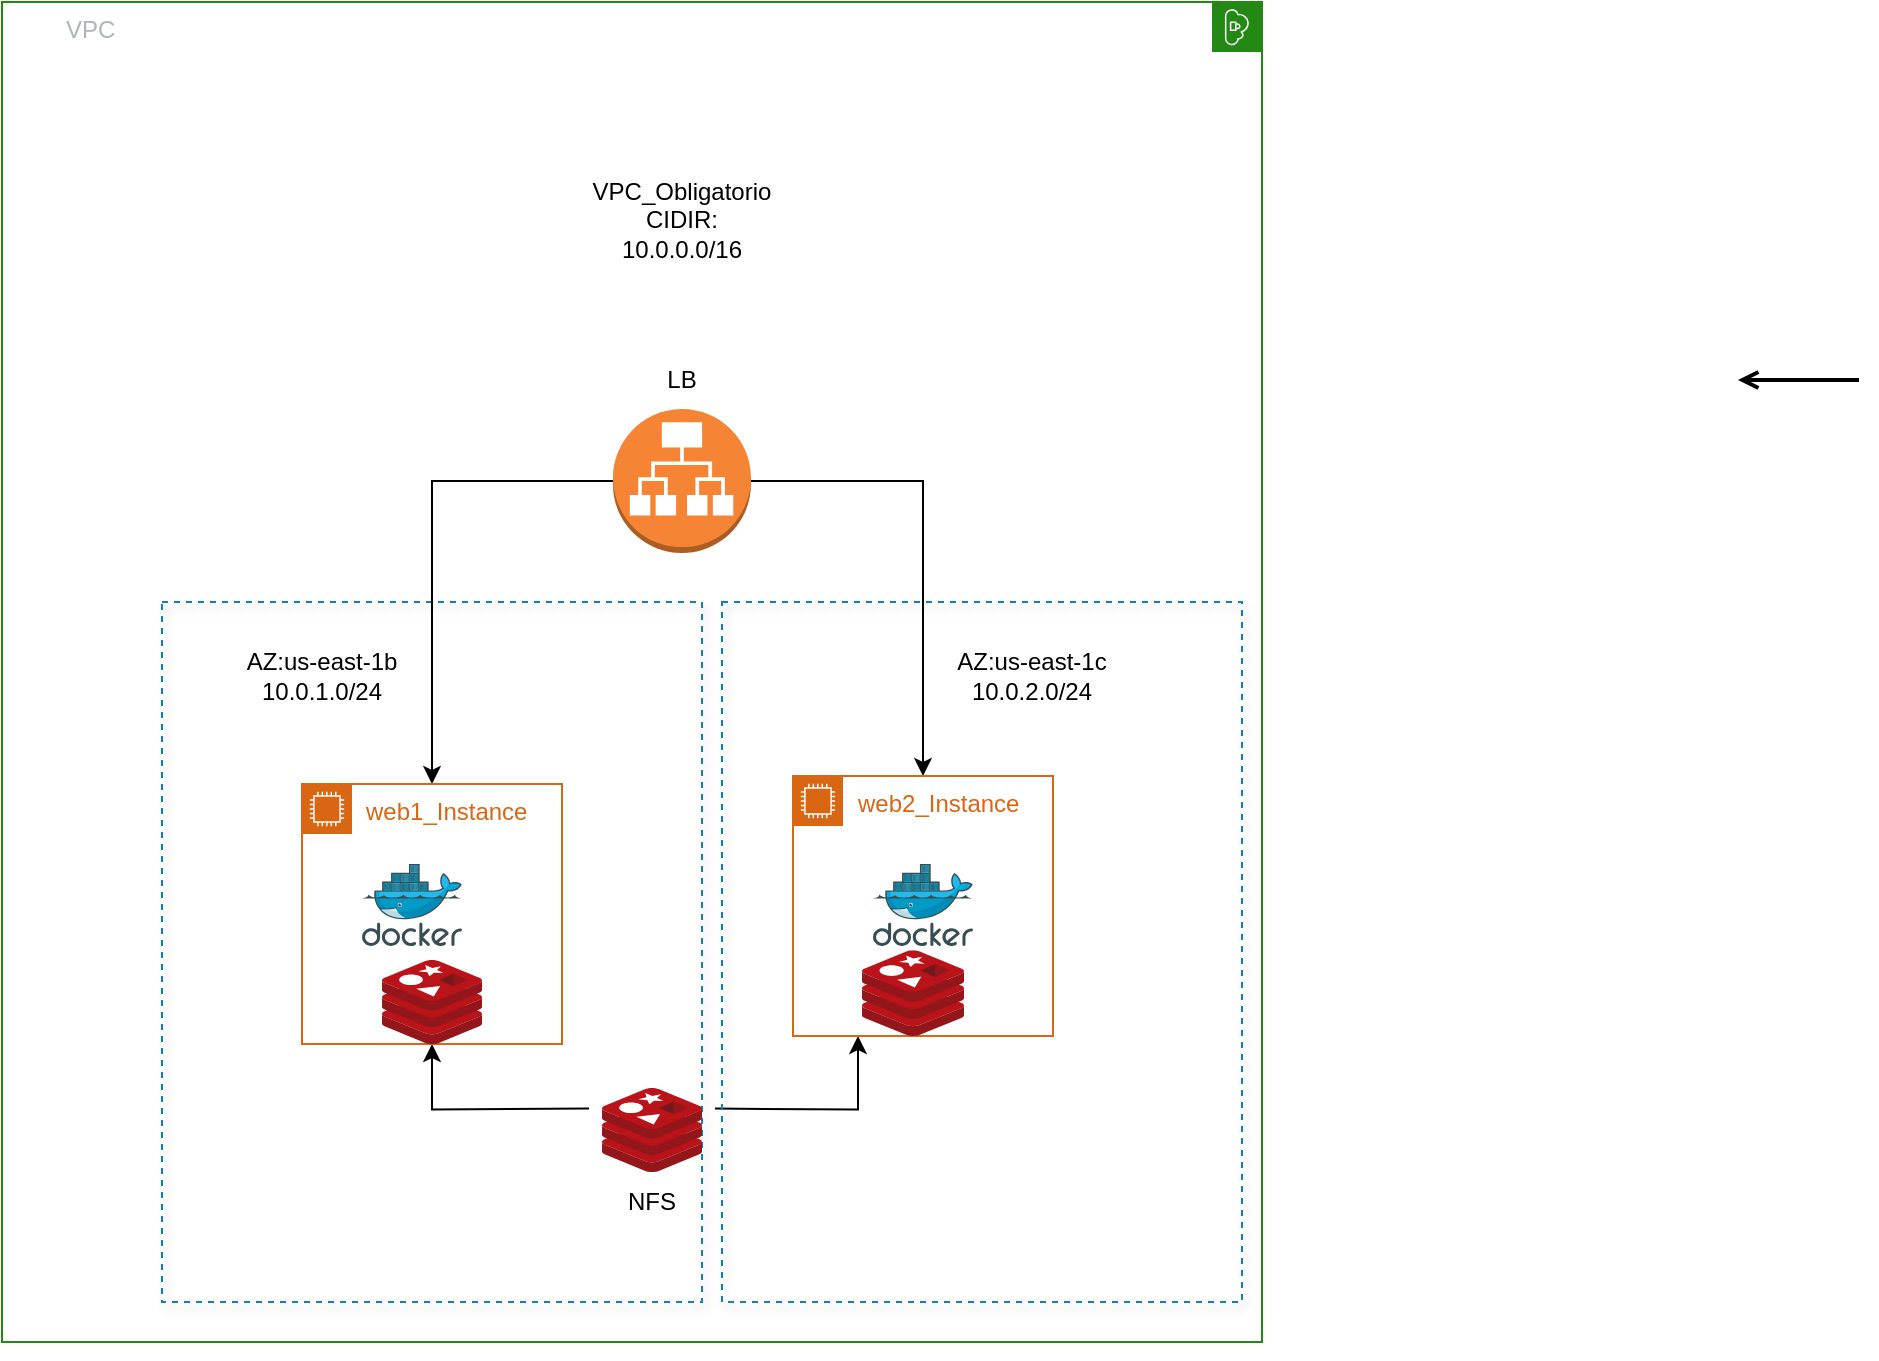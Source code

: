 <mxfile version="21.3.8" type="github">
  <diagram id="Ht1M8jgEwFfnCIfOTk4-" name="Page-1">
    <mxGraphModel dx="792" dy="514" grid="1" gridSize="10" guides="1" tooltips="1" connect="1" arrows="1" fold="1" page="1" pageScale="1" pageWidth="1169" pageHeight="827" math="0" shadow="0">
      <root>
        <mxCell id="0" />
        <mxCell id="1" parent="0" />
        <mxCell id="UEzPUAAOIrF-is8g5C7q-101" value="" style="edgeStyle=orthogonalEdgeStyle;rounded=0;orthogonalLoop=1;jettySize=auto;html=1;endArrow=open;endFill=0;strokeWidth=2;" parent="1" edge="1">
          <mxGeometry relative="1" as="geometry">
            <mxPoint x="1018.5" y="349" as="sourcePoint" />
            <mxPoint x="958.0" y="349" as="targetPoint" />
          </mxGeometry>
        </mxCell>
        <mxCell id="yXgpae6w-7WhHjrB56RB-12" value="VPC" style="points=[[0,0],[0.25,0],[0.5,0],[0.75,0],[1,0],[1,0.25],[1,0.5],[1,0.75],[1,1],[0.75,1],[0.5,1],[0.25,1],[0,1],[0,0.75],[0,0.5],[0,0.25]];outlineConnect=0;gradientColor=none;html=1;whiteSpace=wrap;fontSize=12;fontStyle=0;container=1;pointerEvents=0;collapsible=0;recursiveResize=0;shape=mxgraph.aws4.group;grIcon=mxgraph.aws4.group_vpc;strokeColor=#248814;fillColor=none;verticalAlign=top;align=left;spacingLeft=30;fontColor=#AAB7B8;dashed=0;direction=south;" parent="1" vertex="1">
          <mxGeometry x="90" y="160" width="630" height="670" as="geometry" />
        </mxCell>
        <mxCell id="yXgpae6w-7WhHjrB56RB-6" value="" style="fillColor=none;strokeColor=#147EBA;dashed=1;verticalAlign=top;fontStyle=0;fontColor=#147EBA;whiteSpace=wrap;html=1;shadow=1;" parent="yXgpae6w-7WhHjrB56RB-12" vertex="1">
          <mxGeometry x="80" y="300" width="270" height="350" as="geometry" />
        </mxCell>
        <mxCell id="yXgpae6w-7WhHjrB56RB-26" style="edgeStyle=orthogonalEdgeStyle;rounded=0;orthogonalLoop=1;jettySize=auto;html=1;exitX=0.95;exitY=0.05;exitDx=0;exitDy=0;exitPerimeter=0;entryX=0.25;entryY=1;entryDx=0;entryDy=0;fontFamily=Helvetica;fontSize=12;fontColor=default;" parent="yXgpae6w-7WhHjrB56RB-12" target="yXgpae6w-7WhHjrB56RB-25" edge="1">
          <mxGeometry relative="1" as="geometry">
            <mxPoint x="356.5" y="553.3" as="sourcePoint" />
          </mxGeometry>
        </mxCell>
        <mxCell id="yXgpae6w-7WhHjrB56RB-27" style="edgeStyle=orthogonalEdgeStyle;rounded=0;orthogonalLoop=1;jettySize=auto;html=1;exitX=0.05;exitY=0.05;exitDx=0;exitDy=0;exitPerimeter=0;fontFamily=Helvetica;fontSize=12;fontColor=default;" parent="yXgpae6w-7WhHjrB56RB-12" target="yXgpae6w-7WhHjrB56RB-24" edge="1">
          <mxGeometry relative="1" as="geometry">
            <mxPoint x="293.5" y="553.3" as="sourcePoint" />
          </mxGeometry>
        </mxCell>
        <mxCell id="yXgpae6w-7WhHjrB56RB-30" style="edgeStyle=orthogonalEdgeStyle;rounded=0;orthogonalLoop=1;jettySize=auto;html=1;exitX=0;exitY=0.5;exitDx=0;exitDy=0;exitPerimeter=0;fontFamily=Helvetica;fontSize=12;fontColor=default;" parent="yXgpae6w-7WhHjrB56RB-12" source="yXgpae6w-7WhHjrB56RB-18" target="yXgpae6w-7WhHjrB56RB-24" edge="1">
          <mxGeometry relative="1" as="geometry">
            <mxPoint x="210" y="304" as="targetPoint" />
          </mxGeometry>
        </mxCell>
        <mxCell id="yXgpae6w-7WhHjrB56RB-31" style="edgeStyle=orthogonalEdgeStyle;rounded=0;orthogonalLoop=1;jettySize=auto;html=1;exitX=1;exitY=0.5;exitDx=0;exitDy=0;exitPerimeter=0;fontFamily=Helvetica;fontSize=12;fontColor=default;" parent="yXgpae6w-7WhHjrB56RB-12" source="yXgpae6w-7WhHjrB56RB-18" target="yXgpae6w-7WhHjrB56RB-25" edge="1">
          <mxGeometry relative="1" as="geometry">
            <mxPoint x="451" y="304" as="targetPoint" />
          </mxGeometry>
        </mxCell>
        <mxCell id="yXgpae6w-7WhHjrB56RB-18" value="" style="outlineConnect=0;dashed=0;verticalLabelPosition=bottom;verticalAlign=top;align=center;html=1;shape=mxgraph.aws3.application_load_balancer;fillColor=#F58534;gradientColor=none;" parent="yXgpae6w-7WhHjrB56RB-12" vertex="1">
          <mxGeometry x="305.5" y="203.5" width="69" height="72" as="geometry" />
        </mxCell>
        <mxCell id="yXgpae6w-7WhHjrB56RB-24" value="web1_Instance" style="points=[[0,0],[0.25,0],[0.5,0],[0.75,0],[1,0],[1,0.25],[1,0.5],[1,0.75],[1,1],[0.75,1],[0.5,1],[0.25,1],[0,1],[0,0.75],[0,0.5],[0,0.25]];outlineConnect=0;gradientColor=none;html=1;whiteSpace=wrap;fontSize=12;fontStyle=0;container=1;pointerEvents=0;collapsible=0;recursiveResize=0;shape=mxgraph.aws4.group;grIcon=mxgraph.aws4.group_ec2_instance_contents;strokeColor=#D86613;fillColor=none;verticalAlign=top;align=left;spacingLeft=30;fontColor=#D86613;dashed=0;shadow=0;sketch=0;fontFamily=Helvetica;" parent="yXgpae6w-7WhHjrB56RB-12" vertex="1">
          <mxGeometry x="150" y="391" width="130" height="130" as="geometry" />
        </mxCell>
        <mxCell id="yXgpae6w-7WhHjrB56RB-25" value="web2_Instance" style="points=[[0,0],[0.25,0],[0.5,0],[0.75,0],[1,0],[1,0.25],[1,0.5],[1,0.75],[1,1],[0.75,1],[0.5,1],[0.25,1],[0,1],[0,0.75],[0,0.5],[0,0.25]];outlineConnect=0;gradientColor=none;html=1;whiteSpace=wrap;fontSize=12;fontStyle=0;container=1;pointerEvents=0;collapsible=0;recursiveResize=0;shape=mxgraph.aws4.group;grIcon=mxgraph.aws4.group_ec2_instance_contents;strokeColor=#D86613;fillColor=none;verticalAlign=top;align=left;spacingLeft=30;fontColor=#D86613;dashed=0;shadow=0;sketch=0;fontFamily=Helvetica;" parent="yXgpae6w-7WhHjrB56RB-12" vertex="1">
          <mxGeometry x="395.5" y="387" width="130" height="130" as="geometry" />
        </mxCell>
        <mxCell id="yXgpae6w-7WhHjrB56RB-39" value="" style="image;sketch=0;aspect=fixed;html=1;points=[];align=center;fontSize=12;image=img/lib/mscae/Docker.svg;shadow=0;dashed=0;pointerEvents=1;fontFamily=Helvetica;fontColor=default;fillColor=#505050;" parent="yXgpae6w-7WhHjrB56RB-25" vertex="1">
          <mxGeometry x="40" y="44" width="50" height="41" as="geometry" />
        </mxCell>
        <mxCell id="yXgpae6w-7WhHjrB56RB-32" value="NFS" style="text;html=1;strokeColor=none;fillColor=none;align=center;verticalAlign=middle;whiteSpace=wrap;rounded=0;fontSize=12;fontFamily=Helvetica;fontColor=default;" parent="yXgpae6w-7WhHjrB56RB-12" vertex="1">
          <mxGeometry x="295" y="585" width="60" height="30" as="geometry" />
        </mxCell>
        <mxCell id="yXgpae6w-7WhHjrB56RB-33" value="LB" style="text;html=1;strokeColor=none;fillColor=none;align=center;verticalAlign=middle;whiteSpace=wrap;rounded=0;fontSize=12;fontFamily=Helvetica;fontColor=default;" parent="yXgpae6w-7WhHjrB56RB-12" vertex="1">
          <mxGeometry x="310" y="173.5" width="60" height="30" as="geometry" />
        </mxCell>
        <mxCell id="yXgpae6w-7WhHjrB56RB-34" value="" style="image;sketch=0;aspect=fixed;html=1;points=[];align=center;fontSize=12;image=img/lib/mscae/Cache_Redis_Product.svg;shadow=0;dashed=0;pointerEvents=1;fontFamily=Helvetica;fontColor=default;fillColor=#505050;" parent="yXgpae6w-7WhHjrB56RB-12" vertex="1">
          <mxGeometry x="300" y="543" width="50" height="42" as="geometry" />
        </mxCell>
        <mxCell id="yXgpae6w-7WhHjrB56RB-35" value="" style="image;sketch=0;aspect=fixed;html=1;points=[];align=center;fontSize=12;image=img/lib/mscae/Cache_Redis_Product.svg;shadow=0;dashed=0;pointerEvents=1;fontFamily=Helvetica;fontColor=default;fillColor=#505050;" parent="yXgpae6w-7WhHjrB56RB-12" vertex="1">
          <mxGeometry x="190" y="479" width="50" height="42" as="geometry" />
        </mxCell>
        <mxCell id="yXgpae6w-7WhHjrB56RB-36" value="" style="image;sketch=0;aspect=fixed;html=1;points=[];align=center;fontSize=12;image=img/lib/mscae/Cache_Redis_Product.svg;shadow=0;dashed=0;pointerEvents=1;fontFamily=Helvetica;fontColor=default;fillColor=#505050;" parent="yXgpae6w-7WhHjrB56RB-12" vertex="1">
          <mxGeometry x="430" y="474.16" width="51" height="42.84" as="geometry" />
        </mxCell>
        <mxCell id="yXgpae6w-7WhHjrB56RB-38" value="" style="image;sketch=0;aspect=fixed;html=1;points=[];align=center;fontSize=12;image=img/lib/mscae/Docker.svg;shadow=0;dashed=0;pointerEvents=1;fontFamily=Helvetica;fontColor=default;fillColor=#505050;" parent="yXgpae6w-7WhHjrB56RB-12" vertex="1">
          <mxGeometry x="180" y="431" width="50" height="41" as="geometry" />
        </mxCell>
        <mxCell id="-GXcLX-Iz49ELcd9J6KD-1" value="AZ:us-east-1b&lt;br&gt;10.0.1.0/24" style="text;html=1;strokeColor=none;fillColor=none;align=center;verticalAlign=middle;whiteSpace=wrap;rounded=0;" vertex="1" parent="yXgpae6w-7WhHjrB56RB-12">
          <mxGeometry x="110" y="310" width="100" height="53" as="geometry" />
        </mxCell>
        <mxCell id="-GXcLX-Iz49ELcd9J6KD-2" value="AZ:us-east-1c&lt;br&gt;10.0.2.0/24" style="text;html=1;strokeColor=none;fillColor=none;align=center;verticalAlign=middle;whiteSpace=wrap;rounded=0;" vertex="1" parent="yXgpae6w-7WhHjrB56RB-12">
          <mxGeometry x="465" y="310" width="100" height="53" as="geometry" />
        </mxCell>
        <mxCell id="-GXcLX-Iz49ELcd9J6KD-3" value="VPC_Obligatorio&lt;br&gt;CIDIR: 10.0.0.0/16" style="text;html=1;strokeColor=none;fillColor=none;align=center;verticalAlign=middle;whiteSpace=wrap;rounded=0;" vertex="1" parent="yXgpae6w-7WhHjrB56RB-12">
          <mxGeometry x="290" y="80" width="100" height="57" as="geometry" />
        </mxCell>
        <mxCell id="-GXcLX-Iz49ELcd9J6KD-6" value="" style="fillColor=none;strokeColor=#147EBA;dashed=1;verticalAlign=top;fontStyle=0;fontColor=#147EBA;whiteSpace=wrap;html=1;shadow=1;" vertex="1" parent="yXgpae6w-7WhHjrB56RB-12">
          <mxGeometry x="360" y="300" width="260" height="350" as="geometry" />
        </mxCell>
        <mxCell id="-GXcLX-Iz49ELcd9J6KD-9" style="edgeStyle=orthogonalEdgeStyle;rounded=0;orthogonalLoop=1;jettySize=auto;html=1;exitX=1;exitY=0.5;exitDx=0;exitDy=0;" edge="1" parent="1" source="yXgpae6w-7WhHjrB56RB-12" target="yXgpae6w-7WhHjrB56RB-12">
          <mxGeometry relative="1" as="geometry" />
        </mxCell>
      </root>
    </mxGraphModel>
  </diagram>
</mxfile>

